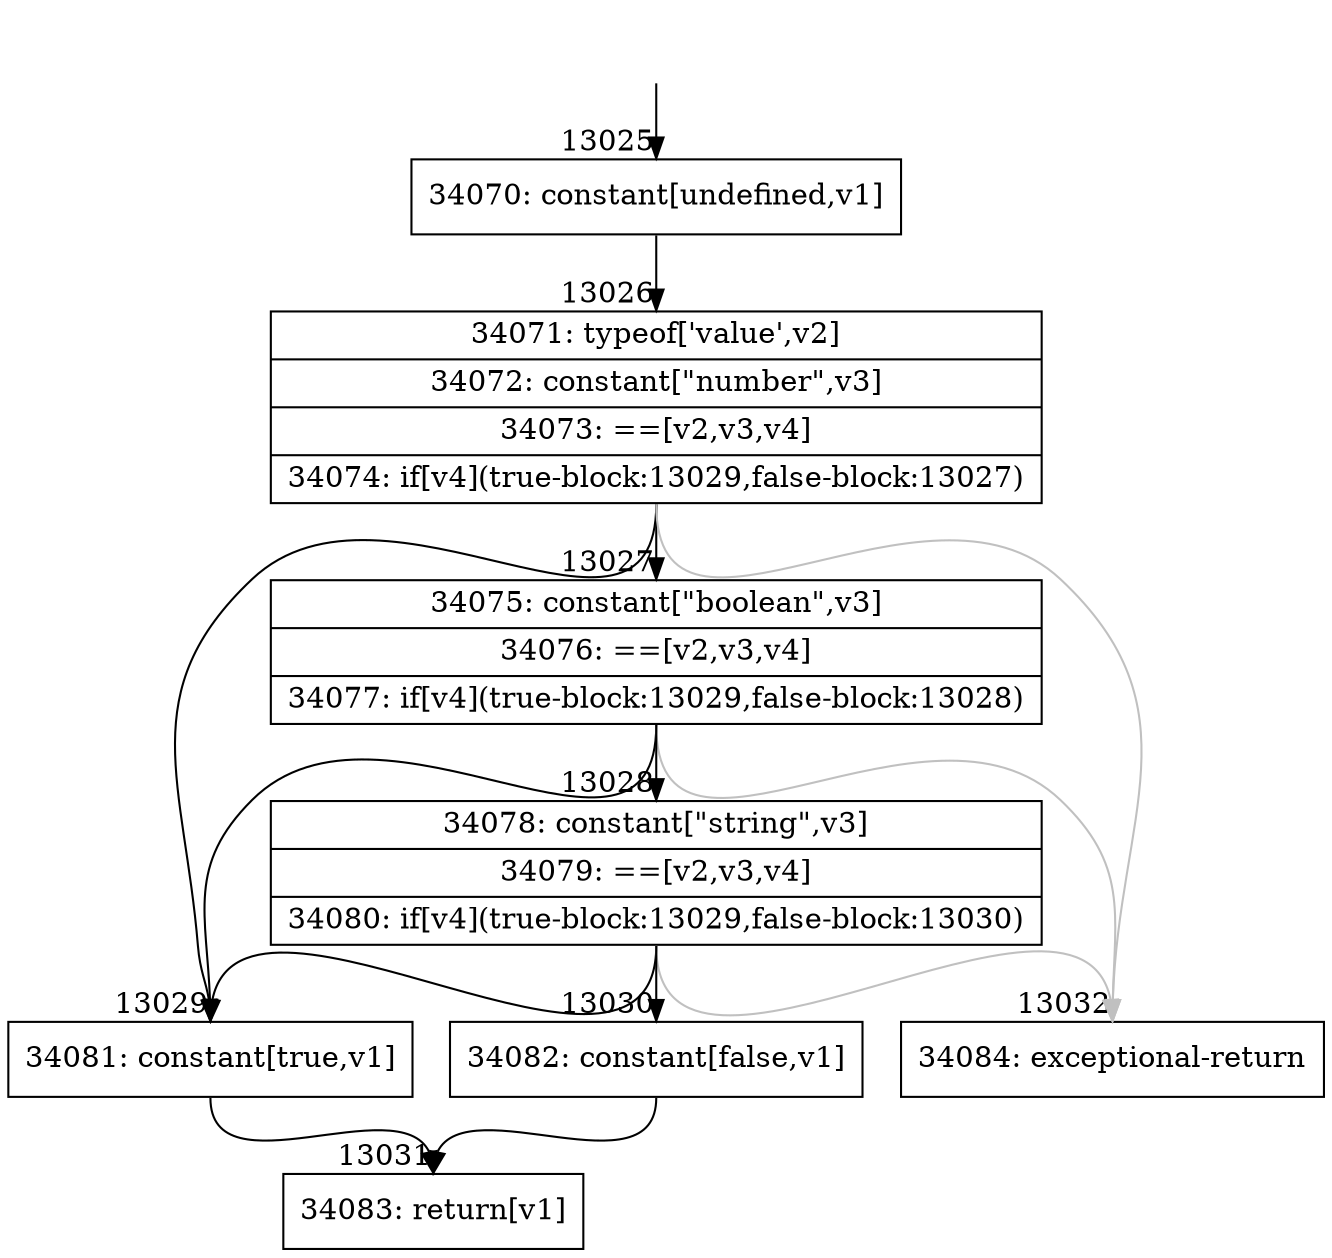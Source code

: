 digraph {
rankdir="TD"
BB_entry1001[shape=none,label=""];
BB_entry1001 -> BB13025 [tailport=s, headport=n, headlabel="    13025"]
BB13025 [shape=record label="{34070: constant[undefined,v1]}" ] 
BB13025 -> BB13026 [tailport=s, headport=n, headlabel="      13026"]
BB13026 [shape=record label="{34071: typeof['value',v2]|34072: constant[\"number\",v3]|34073: ==[v2,v3,v4]|34074: if[v4](true-block:13029,false-block:13027)}" ] 
BB13026 -> BB13029 [tailport=s, headport=n, headlabel="      13029"]
BB13026 -> BB13027 [tailport=s, headport=n, headlabel="      13027"]
BB13026 -> BB13032 [tailport=s, headport=n, color=gray, headlabel="      13032"]
BB13027 [shape=record label="{34075: constant[\"boolean\",v3]|34076: ==[v2,v3,v4]|34077: if[v4](true-block:13029,false-block:13028)}" ] 
BB13027 -> BB13029 [tailport=s, headport=n]
BB13027 -> BB13028 [tailport=s, headport=n, headlabel="      13028"]
BB13027 -> BB13032 [tailport=s, headport=n, color=gray]
BB13028 [shape=record label="{34078: constant[\"string\",v3]|34079: ==[v2,v3,v4]|34080: if[v4](true-block:13029,false-block:13030)}" ] 
BB13028 -> BB13029 [tailport=s, headport=n]
BB13028 -> BB13030 [tailport=s, headport=n, headlabel="      13030"]
BB13028 -> BB13032 [tailport=s, headport=n, color=gray]
BB13029 [shape=record label="{34081: constant[true,v1]}" ] 
BB13029 -> BB13031 [tailport=s, headport=n, headlabel="      13031"]
BB13030 [shape=record label="{34082: constant[false,v1]}" ] 
BB13030 -> BB13031 [tailport=s, headport=n]
BB13031 [shape=record label="{34083: return[v1]}" ] 
BB13032 [shape=record label="{34084: exceptional-return}" ] 
//#$~ 19322
}
